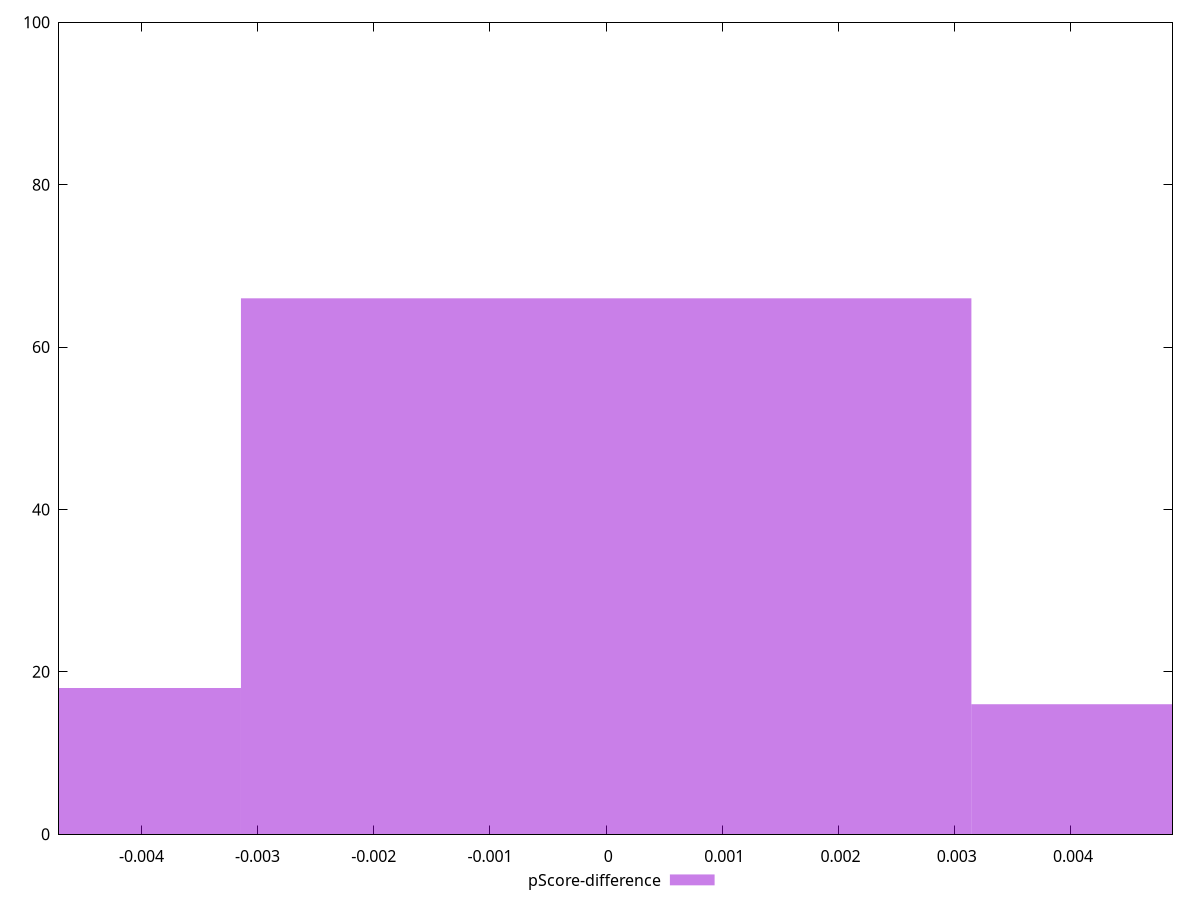 reset

$pScoreDifference <<EOF
0 66
0.006286570014538923 16
-0.006286570014538923 18
EOF

set key outside below
set boxwidth 0.006286570014538923
set xrange [-0.0047091663835779896:0.0048740176359092224]
set yrange [0:100]
set trange [0:100]
set style fill transparent solid 0.5 noborder
set terminal svg size 640, 490 enhanced background rgb 'white'
set output "report_00009_2021-02-08T22-37-41.559Z/mainthread-work-breakdown/samples/pages+cached+noadtech/pScore-difference/histogram.svg"

plot $pScoreDifference title "pScore-difference" with boxes

reset
